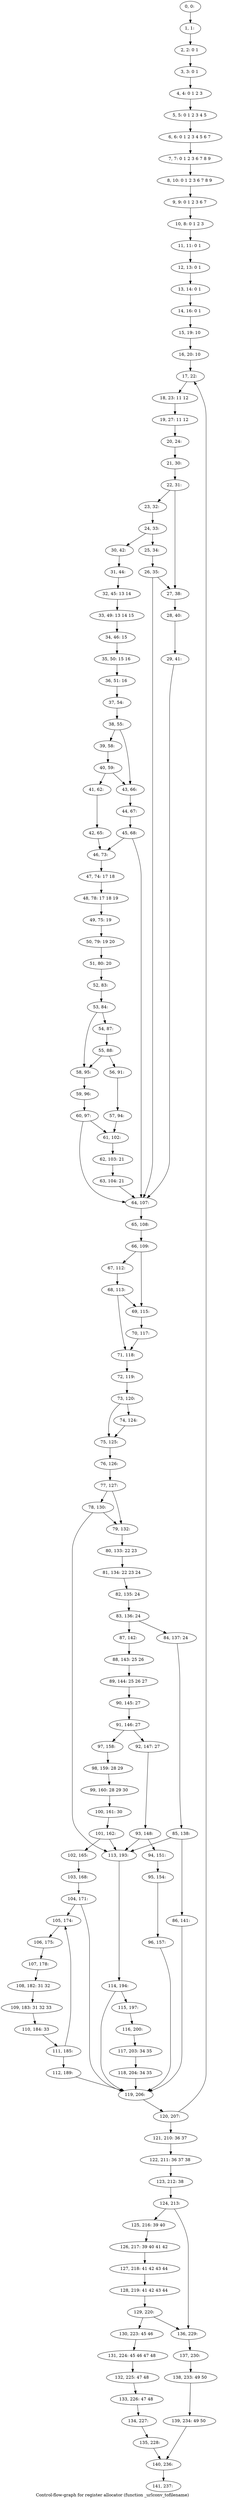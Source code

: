 digraph G {
graph [label="Control-flow-graph for register allocator (function _urlconv_tofilename)"]
0[label="0, 0: "];
1[label="1, 1: "];
2[label="2, 2: 0 1 "];
3[label="3, 3: 0 1 "];
4[label="4, 4: 0 1 2 3 "];
5[label="5, 5: 0 1 2 3 4 5 "];
6[label="6, 6: 0 1 2 3 4 5 6 7 "];
7[label="7, 7: 0 1 2 3 6 7 8 9 "];
8[label="8, 10: 0 1 2 3 6 7 8 9 "];
9[label="9, 9: 0 1 2 3 6 7 "];
10[label="10, 8: 0 1 2 3 "];
11[label="11, 11: 0 1 "];
12[label="12, 13: 0 1 "];
13[label="13, 14: 0 1 "];
14[label="14, 16: 0 1 "];
15[label="15, 19: 10 "];
16[label="16, 20: 10 "];
17[label="17, 22: "];
18[label="18, 23: 11 12 "];
19[label="19, 27: 11 12 "];
20[label="20, 24: "];
21[label="21, 30: "];
22[label="22, 31: "];
23[label="23, 32: "];
24[label="24, 33: "];
25[label="25, 34: "];
26[label="26, 35: "];
27[label="27, 38: "];
28[label="28, 40: "];
29[label="29, 41: "];
30[label="30, 42: "];
31[label="31, 44: "];
32[label="32, 45: 13 14 "];
33[label="33, 49: 13 14 15 "];
34[label="34, 46: 15 "];
35[label="35, 50: 15 16 "];
36[label="36, 51: 16 "];
37[label="37, 54: "];
38[label="38, 55: "];
39[label="39, 58: "];
40[label="40, 59: "];
41[label="41, 62: "];
42[label="42, 65: "];
43[label="43, 66: "];
44[label="44, 67: "];
45[label="45, 68: "];
46[label="46, 73: "];
47[label="47, 74: 17 18 "];
48[label="48, 78: 17 18 19 "];
49[label="49, 75: 19 "];
50[label="50, 79: 19 20 "];
51[label="51, 80: 20 "];
52[label="52, 83: "];
53[label="53, 84: "];
54[label="54, 87: "];
55[label="55, 88: "];
56[label="56, 91: "];
57[label="57, 94: "];
58[label="58, 95: "];
59[label="59, 96: "];
60[label="60, 97: "];
61[label="61, 102: "];
62[label="62, 103: 21 "];
63[label="63, 104: 21 "];
64[label="64, 107: "];
65[label="65, 108: "];
66[label="66, 109: "];
67[label="67, 112: "];
68[label="68, 113: "];
69[label="69, 115: "];
70[label="70, 117: "];
71[label="71, 118: "];
72[label="72, 119: "];
73[label="73, 120: "];
74[label="74, 124: "];
75[label="75, 125: "];
76[label="76, 126: "];
77[label="77, 127: "];
78[label="78, 130: "];
79[label="79, 132: "];
80[label="80, 133: 22 23 "];
81[label="81, 134: 22 23 24 "];
82[label="82, 135: 24 "];
83[label="83, 136: 24 "];
84[label="84, 137: 24 "];
85[label="85, 138: "];
86[label="86, 141: "];
87[label="87, 142: "];
88[label="88, 143: 25 26 "];
89[label="89, 144: 25 26 27 "];
90[label="90, 145: 27 "];
91[label="91, 146: 27 "];
92[label="92, 147: 27 "];
93[label="93, 148: "];
94[label="94, 151: "];
95[label="95, 154: "];
96[label="96, 157: "];
97[label="97, 158: "];
98[label="98, 159: 28 29 "];
99[label="99, 160: 28 29 30 "];
100[label="100, 161: 30 "];
101[label="101, 162: "];
102[label="102, 165: "];
103[label="103, 168: "];
104[label="104, 171: "];
105[label="105, 174: "];
106[label="106, 175: "];
107[label="107, 178: "];
108[label="108, 182: 31 32 "];
109[label="109, 183: 31 32 33 "];
110[label="110, 184: 33 "];
111[label="111, 185: "];
112[label="112, 189: "];
113[label="113, 193: "];
114[label="114, 194: "];
115[label="115, 197: "];
116[label="116, 200: "];
117[label="117, 203: 34 35 "];
118[label="118, 204: 34 35 "];
119[label="119, 206: "];
120[label="120, 207: "];
121[label="121, 210: 36 37 "];
122[label="122, 211: 36 37 38 "];
123[label="123, 212: 38 "];
124[label="124, 213: "];
125[label="125, 216: 39 40 "];
126[label="126, 217: 39 40 41 42 "];
127[label="127, 218: 41 42 43 44 "];
128[label="128, 219: 41 42 43 44 "];
129[label="129, 220: "];
130[label="130, 223: 45 46 "];
131[label="131, 224: 45 46 47 48 "];
132[label="132, 225: 47 48 "];
133[label="133, 226: 47 48 "];
134[label="134, 227: "];
135[label="135, 228: "];
136[label="136, 229: "];
137[label="137, 230: "];
138[label="138, 233: 49 50 "];
139[label="139, 234: 49 50 "];
140[label="140, 236: "];
141[label="141, 237: "];
0->1 ;
1->2 ;
2->3 ;
3->4 ;
4->5 ;
5->6 ;
6->7 ;
7->8 ;
8->9 ;
9->10 ;
10->11 ;
11->12 ;
12->13 ;
13->14 ;
14->15 ;
15->16 ;
16->17 ;
17->18 ;
18->19 ;
19->20 ;
20->21 ;
21->22 ;
22->23 ;
22->27 ;
23->24 ;
24->25 ;
24->30 ;
25->26 ;
26->27 ;
26->64 ;
27->28 ;
28->29 ;
29->64 ;
30->31 ;
31->32 ;
32->33 ;
33->34 ;
34->35 ;
35->36 ;
36->37 ;
37->38 ;
38->39 ;
38->43 ;
39->40 ;
40->41 ;
40->43 ;
41->42 ;
42->46 ;
43->44 ;
44->45 ;
45->46 ;
45->64 ;
46->47 ;
47->48 ;
48->49 ;
49->50 ;
50->51 ;
51->52 ;
52->53 ;
53->54 ;
53->58 ;
54->55 ;
55->56 ;
55->58 ;
56->57 ;
57->61 ;
58->59 ;
59->60 ;
60->61 ;
60->64 ;
61->62 ;
62->63 ;
63->64 ;
64->65 ;
65->66 ;
66->67 ;
66->69 ;
67->68 ;
68->69 ;
68->71 ;
69->70 ;
70->71 ;
71->72 ;
72->73 ;
73->74 ;
73->75 ;
74->75 ;
75->76 ;
76->77 ;
77->78 ;
77->79 ;
78->79 ;
78->113 ;
79->80 ;
80->81 ;
81->82 ;
82->83 ;
83->84 ;
83->87 ;
84->85 ;
85->86 ;
85->113 ;
86->119 ;
87->88 ;
88->89 ;
89->90 ;
90->91 ;
91->92 ;
91->97 ;
92->93 ;
93->94 ;
93->113 ;
94->95 ;
95->96 ;
96->119 ;
97->98 ;
98->99 ;
99->100 ;
100->101 ;
101->102 ;
101->113 ;
102->103 ;
103->104 ;
104->105 ;
104->119 ;
105->106 ;
106->107 ;
107->108 ;
108->109 ;
109->110 ;
110->111 ;
111->112 ;
111->105 ;
112->119 ;
113->114 ;
114->115 ;
114->119 ;
115->116 ;
116->117 ;
117->118 ;
118->119 ;
119->120 ;
120->121 ;
120->17 ;
121->122 ;
122->123 ;
123->124 ;
124->125 ;
124->136 ;
125->126 ;
126->127 ;
127->128 ;
128->129 ;
129->130 ;
129->136 ;
130->131 ;
131->132 ;
132->133 ;
133->134 ;
134->135 ;
135->140 ;
136->137 ;
137->138 ;
138->139 ;
139->140 ;
140->141 ;
}
